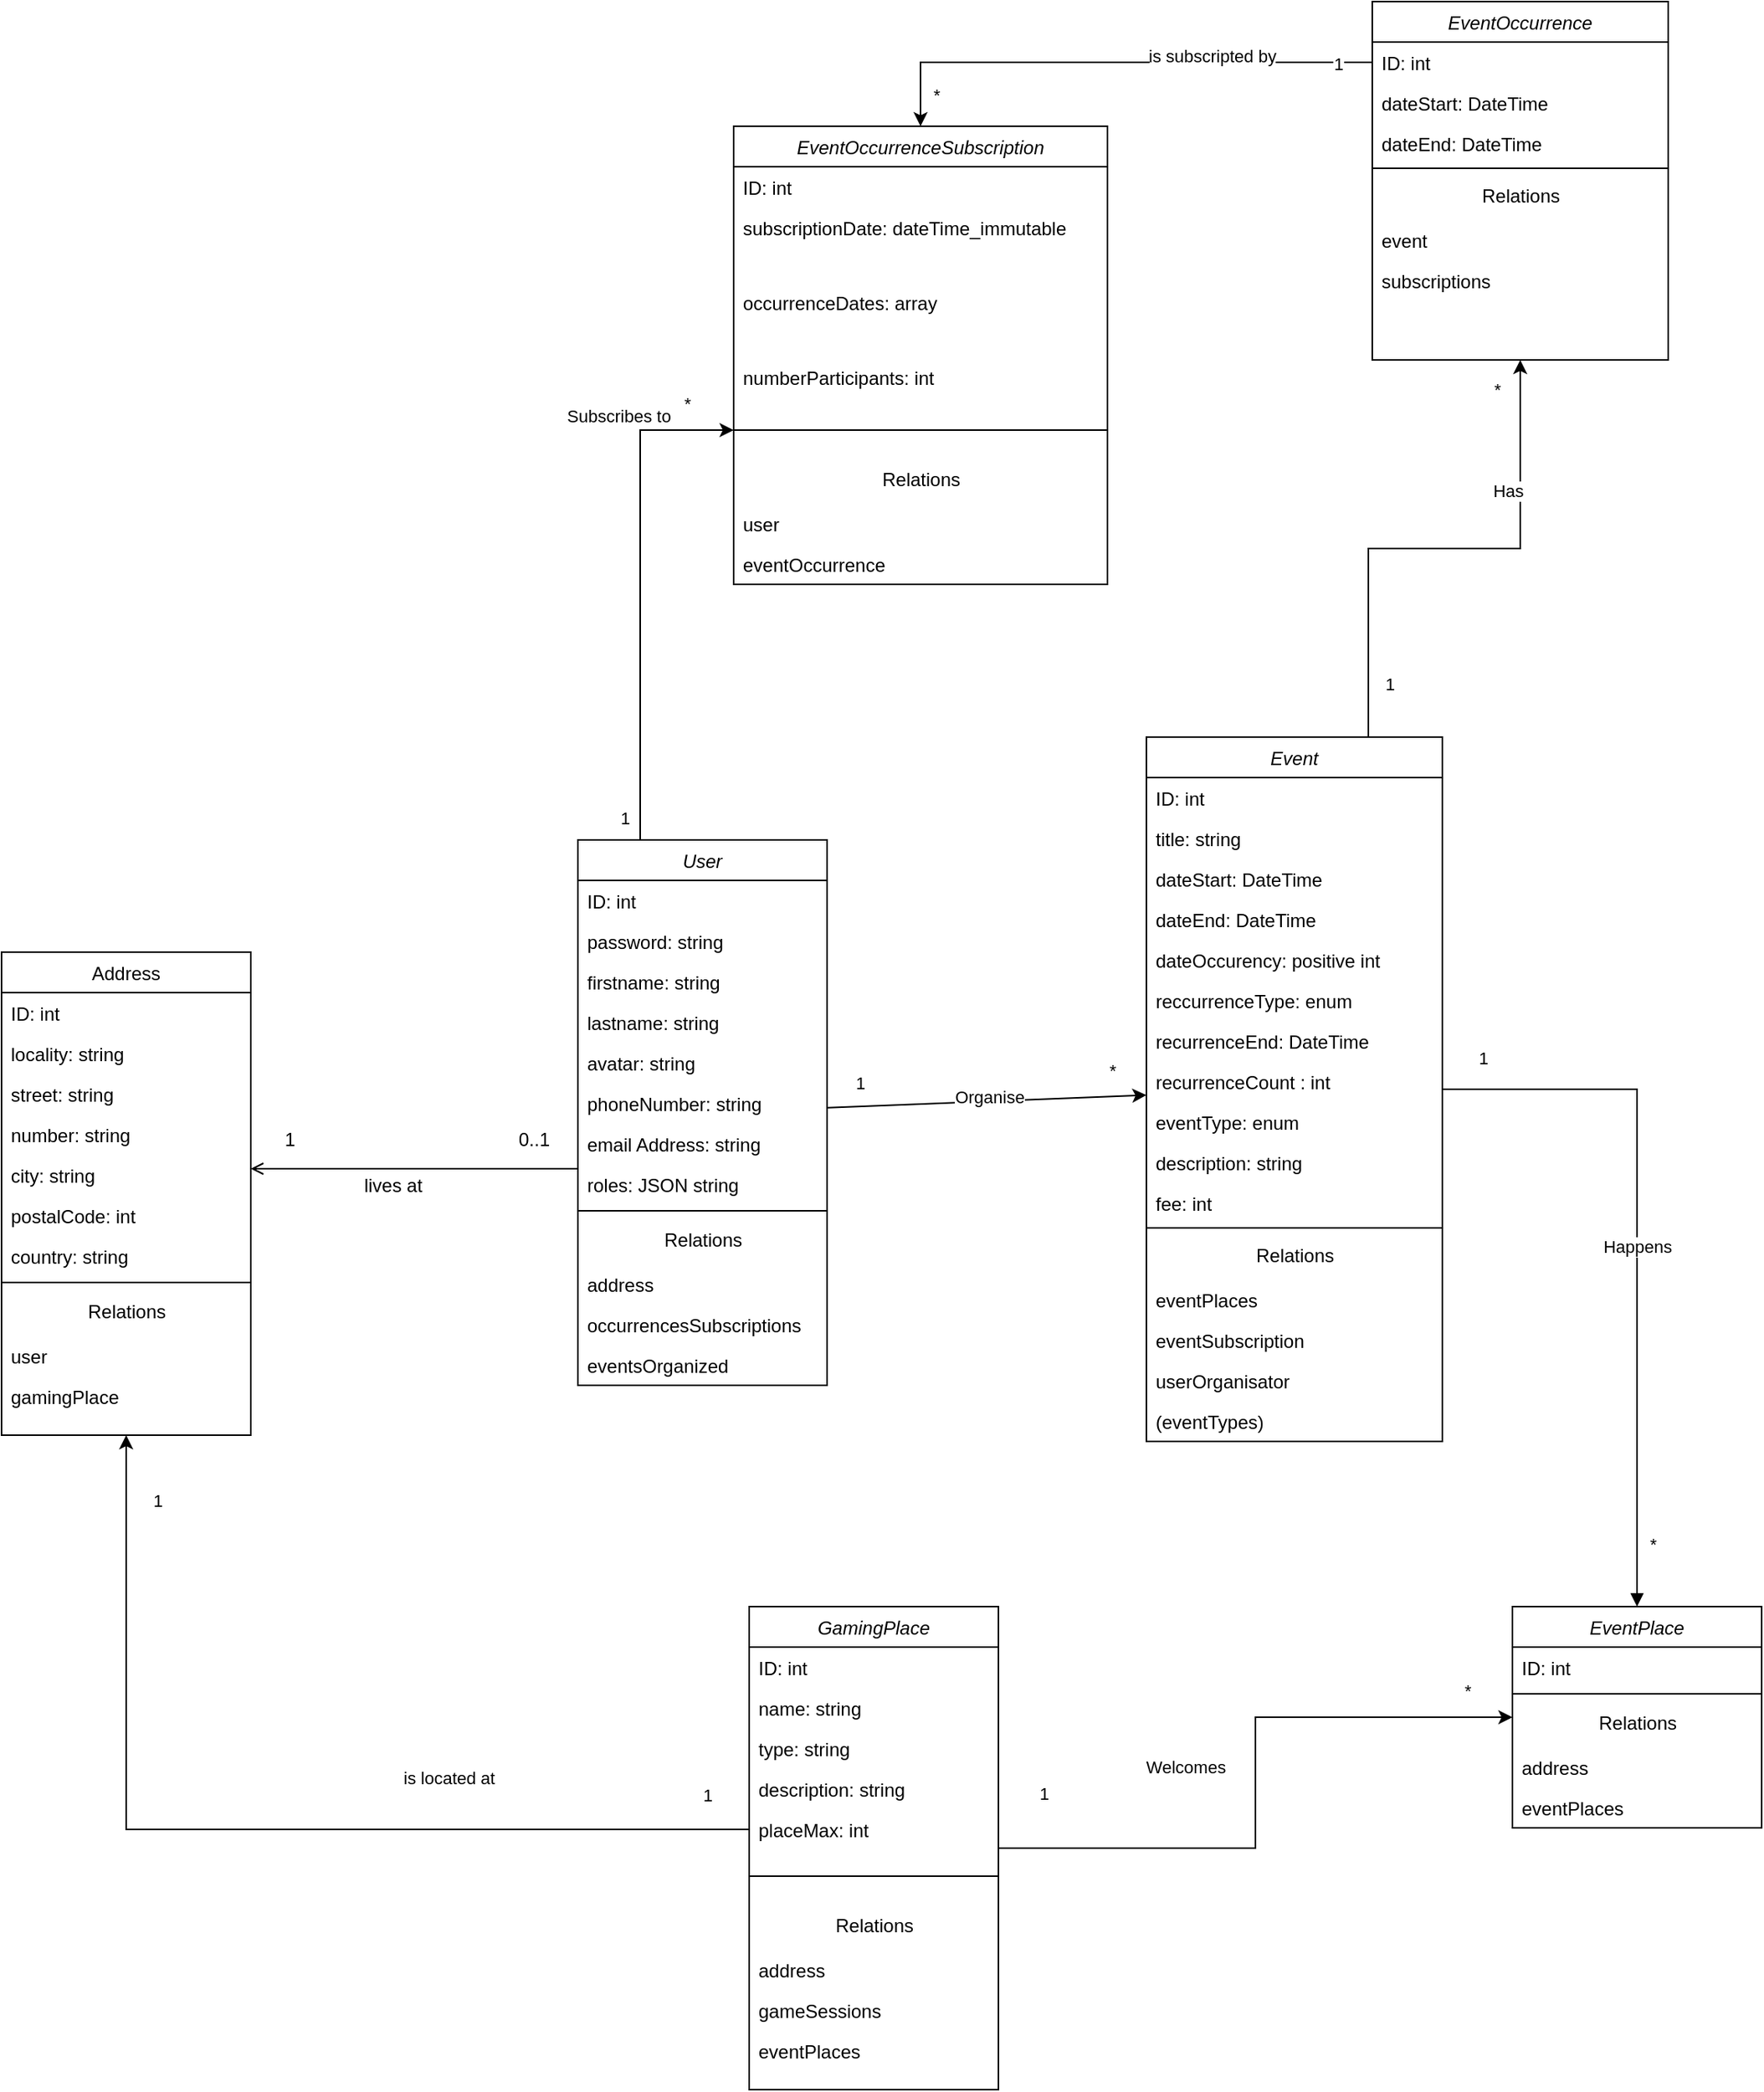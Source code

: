 <mxfile version="24.6.4" type="device">
  <diagram name="Page-1" id="ShbNkZSP6zksdUaUBs63">
    <mxGraphModel dx="1652" dy="1944" grid="1" gridSize="10" guides="1" tooltips="1" connect="1" arrows="1" fold="1" page="1" pageScale="1" pageWidth="827" pageHeight="1169" math="0" shadow="0">
      <root>
        <mxCell id="0" />
        <mxCell id="1" parent="0" />
        <mxCell id="YArErdv8vws6EfltwMQL-1" style="edgeStyle=orthogonalEdgeStyle;rounded=0;orthogonalLoop=1;jettySize=auto;html=1;exitX=0.25;exitY=0;exitDx=0;exitDy=0;" parent="1" source="YArErdv8vws6EfltwMQL-3" target="YArErdv8vws6EfltwMQL-89" edge="1">
          <mxGeometry relative="1" as="geometry" />
        </mxCell>
        <mxCell id="YArErdv8vws6EfltwMQL-2" value="1" style="edgeLabel;html=1;align=center;verticalAlign=middle;resizable=0;points=[];" parent="YArErdv8vws6EfltwMQL-1" vertex="1" connectable="0">
          <mxGeometry x="-0.885" y="2" relative="1" as="geometry">
            <mxPoint x="-8" y="4" as="offset" />
          </mxGeometry>
        </mxCell>
        <mxCell id="YArErdv8vws6EfltwMQL-204" value="*" style="edgeLabel;html=1;align=center;verticalAlign=middle;resizable=0;points=[];" parent="YArErdv8vws6EfltwMQL-1" vertex="1" connectable="0">
          <mxGeometry x="0.813" y="2" relative="1" as="geometry">
            <mxPoint y="-15" as="offset" />
          </mxGeometry>
        </mxCell>
        <mxCell id="YArErdv8vws6EfltwMQL-216" value="Subscribes to" style="edgeLabel;html=1;align=center;verticalAlign=middle;resizable=0;points=[];" parent="YArErdv8vws6EfltwMQL-1" vertex="1" connectable="0">
          <mxGeometry x="0.592" y="2" relative="1" as="geometry">
            <mxPoint x="-12" y="-15" as="offset" />
          </mxGeometry>
        </mxCell>
        <mxCell id="YArErdv8vws6EfltwMQL-3" value="User" style="swimlane;fontStyle=2;align=center;verticalAlign=top;childLayout=stackLayout;horizontal=1;startSize=26;horizontalStack=0;resizeParent=1;resizeLast=0;collapsible=1;marginBottom=0;rounded=0;shadow=0;strokeWidth=1;" parent="1" vertex="1">
          <mxGeometry x="200" y="68" width="160" height="350" as="geometry">
            <mxRectangle x="230" y="140" width="160" height="26" as="alternateBounds" />
          </mxGeometry>
        </mxCell>
        <mxCell id="YArErdv8vws6EfltwMQL-4" value="ID: int" style="text;align=left;verticalAlign=top;spacingLeft=4;spacingRight=4;overflow=hidden;rotatable=0;points=[[0,0.5],[1,0.5]];portConstraint=eastwest;" parent="YArErdv8vws6EfltwMQL-3" vertex="1">
          <mxGeometry y="26" width="160" height="26" as="geometry" />
        </mxCell>
        <mxCell id="jSMmPVPQVDv6A_H2Y_an-26" value="password: string" style="text;align=left;verticalAlign=top;spacingLeft=4;spacingRight=4;overflow=hidden;rotatable=0;points=[[0,0.5],[1,0.5]];portConstraint=eastwest;" vertex="1" parent="YArErdv8vws6EfltwMQL-3">
          <mxGeometry y="52" width="160" height="26" as="geometry" />
        </mxCell>
        <mxCell id="jSMmPVPQVDv6A_H2Y_an-25" value="firstname: string" style="text;align=left;verticalAlign=top;spacingLeft=4;spacingRight=4;overflow=hidden;rotatable=0;points=[[0,0.5],[1,0.5]];portConstraint=eastwest;" vertex="1" parent="YArErdv8vws6EfltwMQL-3">
          <mxGeometry y="78" width="160" height="26" as="geometry" />
        </mxCell>
        <mxCell id="jSMmPVPQVDv6A_H2Y_an-27" value="lastname: string" style="text;align=left;verticalAlign=top;spacingLeft=4;spacingRight=4;overflow=hidden;rotatable=0;points=[[0,0.5],[1,0.5]];portConstraint=eastwest;" vertex="1" parent="YArErdv8vws6EfltwMQL-3">
          <mxGeometry y="104" width="160" height="26" as="geometry" />
        </mxCell>
        <mxCell id="YArErdv8vws6EfltwMQL-5" value="avatar: string" style="text;align=left;verticalAlign=top;spacingLeft=4;spacingRight=4;overflow=hidden;rotatable=0;points=[[0,0.5],[1,0.5]];portConstraint=eastwest;" parent="YArErdv8vws6EfltwMQL-3" vertex="1">
          <mxGeometry y="130" width="160" height="26" as="geometry" />
        </mxCell>
        <mxCell id="YArErdv8vws6EfltwMQL-6" value="phoneNumber: string" style="text;align=left;verticalAlign=top;spacingLeft=4;spacingRight=4;overflow=hidden;rotatable=0;points=[[0,0.5],[1,0.5]];portConstraint=eastwest;rounded=0;shadow=0;html=0;" parent="YArErdv8vws6EfltwMQL-3" vertex="1">
          <mxGeometry y="156" width="160" height="26" as="geometry" />
        </mxCell>
        <mxCell id="YArErdv8vws6EfltwMQL-7" value="email Address: string" style="text;align=left;verticalAlign=top;spacingLeft=4;spacingRight=4;overflow=hidden;rotatable=0;points=[[0,0.5],[1,0.5]];portConstraint=eastwest;rounded=0;shadow=0;html=0;" parent="YArErdv8vws6EfltwMQL-3" vertex="1">
          <mxGeometry y="182" width="160" height="26" as="geometry" />
        </mxCell>
        <mxCell id="YArErdv8vws6EfltwMQL-8" value="roles: JSON string" style="text;align=left;verticalAlign=top;spacingLeft=4;spacingRight=4;overflow=hidden;rotatable=0;points=[[0,0.5],[1,0.5]];portConstraint=eastwest;rounded=0;shadow=0;html=0;" parent="YArErdv8vws6EfltwMQL-3" vertex="1">
          <mxGeometry y="208" width="160" height="26" as="geometry" />
        </mxCell>
        <mxCell id="YArErdv8vws6EfltwMQL-9" value="" style="line;html=1;strokeWidth=1;align=left;verticalAlign=middle;spacingTop=-1;spacingLeft=3;spacingRight=3;rotatable=0;labelPosition=right;points=[];portConstraint=eastwest;" parent="YArErdv8vws6EfltwMQL-3" vertex="1">
          <mxGeometry y="234" width="160" height="8" as="geometry" />
        </mxCell>
        <mxCell id="YArErdv8vws6EfltwMQL-10" value="Relations" style="text;html=1;align=center;verticalAlign=middle;resizable=0;points=[];autosize=1;strokeColor=none;fillColor=none;" parent="YArErdv8vws6EfltwMQL-3" vertex="1">
          <mxGeometry y="242" width="160" height="30" as="geometry" />
        </mxCell>
        <mxCell id="YArErdv8vws6EfltwMQL-11" value="address" style="text;align=left;verticalAlign=top;spacingLeft=4;spacingRight=4;overflow=hidden;rotatable=0;points=[[0,0.5],[1,0.5]];portConstraint=eastwest;" parent="YArErdv8vws6EfltwMQL-3" vertex="1">
          <mxGeometry y="272" width="160" height="26" as="geometry" />
        </mxCell>
        <mxCell id="YArErdv8vws6EfltwMQL-12" value="occurrencesSubscriptions" style="text;align=left;verticalAlign=top;spacingLeft=4;spacingRight=4;overflow=hidden;rotatable=0;points=[[0,0.5],[1,0.5]];portConstraint=eastwest;" parent="YArErdv8vws6EfltwMQL-3" vertex="1">
          <mxGeometry y="298" width="160" height="26" as="geometry" />
        </mxCell>
        <mxCell id="YArErdv8vws6EfltwMQL-13" value="eventsOrganized" style="text;align=left;verticalAlign=top;spacingLeft=4;spacingRight=4;overflow=hidden;rotatable=0;points=[[0,0.5],[1,0.5]];portConstraint=eastwest;" parent="YArErdv8vws6EfltwMQL-3" vertex="1">
          <mxGeometry y="324" width="160" height="26" as="geometry" />
        </mxCell>
        <mxCell id="YArErdv8vws6EfltwMQL-14" value="Address" style="swimlane;fontStyle=0;align=center;verticalAlign=top;childLayout=stackLayout;horizontal=1;startSize=26;horizontalStack=0;resizeParent=1;resizeLast=0;collapsible=1;marginBottom=0;rounded=0;shadow=0;strokeWidth=1;" parent="1" vertex="1">
          <mxGeometry x="-170" y="140" width="160" height="310" as="geometry">
            <mxRectangle x="550" y="140" width="160" height="26" as="alternateBounds" />
          </mxGeometry>
        </mxCell>
        <mxCell id="YArErdv8vws6EfltwMQL-15" value="ID: int " style="text;align=left;verticalAlign=top;spacingLeft=4;spacingRight=4;overflow=hidden;rotatable=0;points=[[0,0.5],[1,0.5]];portConstraint=eastwest;" parent="YArErdv8vws6EfltwMQL-14" vertex="1">
          <mxGeometry y="26" width="160" height="26" as="geometry" />
        </mxCell>
        <mxCell id="YArErdv8vws6EfltwMQL-16" value="locality: string" style="text;align=left;verticalAlign=top;spacingLeft=4;spacingRight=4;overflow=hidden;rotatable=0;points=[[0,0.5],[1,0.5]];portConstraint=eastwest;" parent="YArErdv8vws6EfltwMQL-14" vertex="1">
          <mxGeometry y="52" width="160" height="26" as="geometry" />
        </mxCell>
        <mxCell id="YArErdv8vws6EfltwMQL-17" value="street: string" style="text;align=left;verticalAlign=top;spacingLeft=4;spacingRight=4;overflow=hidden;rotatable=0;points=[[0,0.5],[1,0.5]];portConstraint=eastwest;" parent="YArErdv8vws6EfltwMQL-14" vertex="1">
          <mxGeometry y="78" width="160" height="26" as="geometry" />
        </mxCell>
        <mxCell id="YArErdv8vws6EfltwMQL-18" value="number: string" style="text;align=left;verticalAlign=top;spacingLeft=4;spacingRight=4;overflow=hidden;rotatable=0;points=[[0,0.5],[1,0.5]];portConstraint=eastwest;" parent="YArErdv8vws6EfltwMQL-14" vertex="1">
          <mxGeometry y="104" width="160" height="26" as="geometry" />
        </mxCell>
        <mxCell id="YArErdv8vws6EfltwMQL-19" value="city: string" style="text;align=left;verticalAlign=top;spacingLeft=4;spacingRight=4;overflow=hidden;rotatable=0;points=[[0,0.5],[1,0.5]];portConstraint=eastwest;rounded=0;shadow=0;html=0;" parent="YArErdv8vws6EfltwMQL-14" vertex="1">
          <mxGeometry y="130" width="160" height="26" as="geometry" />
        </mxCell>
        <mxCell id="YArErdv8vws6EfltwMQL-20" value="postalCode: int" style="text;align=left;verticalAlign=top;spacingLeft=4;spacingRight=4;overflow=hidden;rotatable=0;points=[[0,0.5],[1,0.5]];portConstraint=eastwest;rounded=0;shadow=0;html=0;" parent="YArErdv8vws6EfltwMQL-14" vertex="1">
          <mxGeometry y="156" width="160" height="26" as="geometry" />
        </mxCell>
        <mxCell id="YArErdv8vws6EfltwMQL-21" value="country: string" style="text;align=left;verticalAlign=top;spacingLeft=4;spacingRight=4;overflow=hidden;rotatable=0;points=[[0,0.5],[1,0.5]];portConstraint=eastwest;rounded=0;shadow=0;html=0;" parent="YArErdv8vws6EfltwMQL-14" vertex="1">
          <mxGeometry y="182" width="160" height="26" as="geometry" />
        </mxCell>
        <mxCell id="YArErdv8vws6EfltwMQL-22" value="" style="line;html=1;strokeWidth=1;align=left;verticalAlign=middle;spacingTop=-1;spacingLeft=3;spacingRight=3;rotatable=0;labelPosition=right;points=[];portConstraint=eastwest;" parent="YArErdv8vws6EfltwMQL-14" vertex="1">
          <mxGeometry y="208" width="160" height="8" as="geometry" />
        </mxCell>
        <mxCell id="YArErdv8vws6EfltwMQL-217" value="Relations" style="text;html=1;align=center;verticalAlign=middle;resizable=0;points=[];autosize=1;strokeColor=none;fillColor=none;" parent="YArErdv8vws6EfltwMQL-14" vertex="1">
          <mxGeometry y="216" width="160" height="30" as="geometry" />
        </mxCell>
        <mxCell id="YArErdv8vws6EfltwMQL-219" value="user" style="text;align=left;verticalAlign=top;spacingLeft=4;spacingRight=4;overflow=hidden;rotatable=0;points=[[0,0.5],[1,0.5]];portConstraint=eastwest;" parent="YArErdv8vws6EfltwMQL-14" vertex="1">
          <mxGeometry y="246" width="160" height="26" as="geometry" />
        </mxCell>
        <mxCell id="YArErdv8vws6EfltwMQL-218" value="gamingPlace" style="text;align=left;verticalAlign=top;spacingLeft=4;spacingRight=4;overflow=hidden;rotatable=0;points=[[0,0.5],[1,0.5]];portConstraint=eastwest;" parent="YArErdv8vws6EfltwMQL-14" vertex="1">
          <mxGeometry y="272" width="160" height="38" as="geometry" />
        </mxCell>
        <mxCell id="YArErdv8vws6EfltwMQL-24" value="" style="endArrow=open;shadow=0;strokeWidth=1;rounded=0;curved=0;endFill=1;edgeStyle=elbowEdgeStyle;elbow=vertical;" parent="1" source="YArErdv8vws6EfltwMQL-3" target="YArErdv8vws6EfltwMQL-14" edge="1">
          <mxGeometry x="0.5" y="41" relative="1" as="geometry">
            <mxPoint x="380" y="192" as="sourcePoint" />
            <mxPoint x="540" y="192" as="targetPoint" />
            <mxPoint x="-40" y="32" as="offset" />
          </mxGeometry>
        </mxCell>
        <mxCell id="YArErdv8vws6EfltwMQL-25" value="0..1" style="resizable=0;align=left;verticalAlign=bottom;labelBackgroundColor=none;fontSize=12;" parent="YArErdv8vws6EfltwMQL-24" connectable="0" vertex="1">
          <mxGeometry x="-1" relative="1" as="geometry">
            <mxPoint x="-40" y="-10" as="offset" />
          </mxGeometry>
        </mxCell>
        <mxCell id="YArErdv8vws6EfltwMQL-26" value="1" style="resizable=0;align=right;verticalAlign=bottom;labelBackgroundColor=none;fontSize=12;" parent="YArErdv8vws6EfltwMQL-24" connectable="0" vertex="1">
          <mxGeometry x="1" relative="1" as="geometry">
            <mxPoint x="30" y="-10" as="offset" />
          </mxGeometry>
        </mxCell>
        <mxCell id="YArErdv8vws6EfltwMQL-27" value="lives at" style="text;html=1;resizable=0;points=[];;align=center;verticalAlign=middle;labelBackgroundColor=none;rounded=0;shadow=0;strokeWidth=1;fontSize=12;" parent="YArErdv8vws6EfltwMQL-24" vertex="1" connectable="0">
          <mxGeometry x="0.5" y="49" relative="1" as="geometry">
            <mxPoint x="38" y="-38" as="offset" />
          </mxGeometry>
        </mxCell>
        <mxCell id="YArErdv8vws6EfltwMQL-65" style="edgeStyle=orthogonalEdgeStyle;rounded=0;orthogonalLoop=1;jettySize=auto;html=1;exitX=0.75;exitY=0;exitDx=0;exitDy=0;" parent="1" source="YArErdv8vws6EfltwMQL-66" target="jSMmPVPQVDv6A_H2Y_an-1" edge="1">
          <mxGeometry relative="1" as="geometry" />
        </mxCell>
        <mxCell id="YArErdv8vws6EfltwMQL-205" value="Has" style="edgeLabel;html=1;align=center;verticalAlign=middle;resizable=0;points=[];" parent="YArErdv8vws6EfltwMQL-65" vertex="1" connectable="0">
          <mxGeometry x="0.421" y="-2" relative="1" as="geometry">
            <mxPoint x="-10" y="-15" as="offset" />
          </mxGeometry>
        </mxCell>
        <mxCell id="YArErdv8vws6EfltwMQL-206" value="1" style="edgeLabel;html=1;align=center;verticalAlign=middle;resizable=0;points=[];" parent="YArErdv8vws6EfltwMQL-65" vertex="1" connectable="0">
          <mxGeometry x="-0.828" relative="1" as="geometry">
            <mxPoint x="13" y="-5" as="offset" />
          </mxGeometry>
        </mxCell>
        <mxCell id="jSMmPVPQVDv6A_H2Y_an-16" value="*" style="edgeLabel;html=1;align=center;verticalAlign=middle;resizable=0;points=[];" vertex="1" connectable="0" parent="YArErdv8vws6EfltwMQL-65">
          <mxGeometry x="0.891" y="1" relative="1" as="geometry">
            <mxPoint x="-14" as="offset" />
          </mxGeometry>
        </mxCell>
        <mxCell id="YArErdv8vws6EfltwMQL-66" value="Event" style="swimlane;fontStyle=2;align=center;verticalAlign=top;childLayout=stackLayout;horizontal=1;startSize=26;horizontalStack=0;resizeParent=1;resizeLast=0;collapsible=1;marginBottom=0;rounded=0;shadow=0;strokeWidth=1;" parent="1" vertex="1">
          <mxGeometry x="565" y="2" width="190" height="452" as="geometry">
            <mxRectangle x="230" y="140" width="160" height="26" as="alternateBounds" />
          </mxGeometry>
        </mxCell>
        <mxCell id="YArErdv8vws6EfltwMQL-67" value="ID: int" style="text;align=left;verticalAlign=top;spacingLeft=4;spacingRight=4;overflow=hidden;rotatable=0;points=[[0,0.5],[1,0.5]];portConstraint=eastwest;" parent="YArErdv8vws6EfltwMQL-66" vertex="1">
          <mxGeometry y="26" width="190" height="26" as="geometry" />
        </mxCell>
        <mxCell id="YArErdv8vws6EfltwMQL-68" value="title: string&#xa;" style="text;align=left;verticalAlign=top;spacingLeft=4;spacingRight=4;overflow=hidden;rotatable=0;points=[[0,0.5],[1,0.5]];portConstraint=eastwest;" parent="YArErdv8vws6EfltwMQL-66" vertex="1">
          <mxGeometry y="52" width="190" height="26" as="geometry" />
        </mxCell>
        <mxCell id="YArErdv8vws6EfltwMQL-69" value="dateStart: DateTime" style="text;align=left;verticalAlign=top;spacingLeft=4;spacingRight=4;overflow=hidden;rotatable=0;points=[[0,0.5],[1,0.5]];portConstraint=eastwest;" parent="YArErdv8vws6EfltwMQL-66" vertex="1">
          <mxGeometry y="78" width="190" height="26" as="geometry" />
        </mxCell>
        <mxCell id="YArErdv8vws6EfltwMQL-70" value="dateEnd: DateTime" style="text;align=left;verticalAlign=top;spacingLeft=4;spacingRight=4;overflow=hidden;rotatable=0;points=[[0,0.5],[1,0.5]];portConstraint=eastwest;" parent="YArErdv8vws6EfltwMQL-66" vertex="1">
          <mxGeometry y="104" width="190" height="26" as="geometry" />
        </mxCell>
        <mxCell id="YArErdv8vws6EfltwMQL-71" value="dateOccurency: positive int" style="text;align=left;verticalAlign=top;spacingLeft=4;spacingRight=4;overflow=hidden;rotatable=0;points=[[0,0.5],[1,0.5]];portConstraint=eastwest;" parent="YArErdv8vws6EfltwMQL-66" vertex="1">
          <mxGeometry y="130" width="190" height="26" as="geometry" />
        </mxCell>
        <mxCell id="jSMmPVPQVDv6A_H2Y_an-34" value="reccurrenceType: enum" style="text;align=left;verticalAlign=top;spacingLeft=4;spacingRight=4;overflow=hidden;rotatable=0;points=[[0,0.5],[1,0.5]];portConstraint=eastwest;" vertex="1" parent="YArErdv8vws6EfltwMQL-66">
          <mxGeometry y="156" width="190" height="26" as="geometry" />
        </mxCell>
        <mxCell id="jSMmPVPQVDv6A_H2Y_an-35" value="recurrenceEnd: DateTime" style="text;align=left;verticalAlign=top;spacingLeft=4;spacingRight=4;overflow=hidden;rotatable=0;points=[[0,0.5],[1,0.5]];portConstraint=eastwest;" vertex="1" parent="YArErdv8vws6EfltwMQL-66">
          <mxGeometry y="182" width="190" height="26" as="geometry" />
        </mxCell>
        <mxCell id="jSMmPVPQVDv6A_H2Y_an-36" value="recurrenceCount : int" style="text;align=left;verticalAlign=top;spacingLeft=4;spacingRight=4;overflow=hidden;rotatable=0;points=[[0,0.5],[1,0.5]];portConstraint=eastwest;" vertex="1" parent="YArErdv8vws6EfltwMQL-66">
          <mxGeometry y="208" width="190" height="26" as="geometry" />
        </mxCell>
        <mxCell id="YArErdv8vws6EfltwMQL-72" value="eventType: enum" style="text;align=left;verticalAlign=top;spacingLeft=4;spacingRight=4;overflow=hidden;rotatable=0;points=[[0,0.5],[1,0.5]];portConstraint=eastwest;" parent="YArErdv8vws6EfltwMQL-66" vertex="1">
          <mxGeometry y="234" width="190" height="26" as="geometry" />
        </mxCell>
        <mxCell id="YArErdv8vws6EfltwMQL-73" value="description: string" style="text;align=left;verticalAlign=top;spacingLeft=4;spacingRight=4;overflow=hidden;rotatable=0;points=[[0,0.5],[1,0.5]];portConstraint=eastwest;" parent="YArErdv8vws6EfltwMQL-66" vertex="1">
          <mxGeometry y="260" width="190" height="26" as="geometry" />
        </mxCell>
        <mxCell id="YArErdv8vws6EfltwMQL-74" value="fee: int" style="text;align=left;verticalAlign=top;spacingLeft=4;spacingRight=4;overflow=hidden;rotatable=0;points=[[0,0.5],[1,0.5]];portConstraint=eastwest;" parent="YArErdv8vws6EfltwMQL-66" vertex="1">
          <mxGeometry y="286" width="190" height="26" as="geometry" />
        </mxCell>
        <mxCell id="YArErdv8vws6EfltwMQL-75" value="" style="line;html=1;strokeWidth=1;align=left;verticalAlign=middle;spacingTop=-1;spacingLeft=3;spacingRight=3;rotatable=0;labelPosition=right;points=[];portConstraint=eastwest;" parent="YArErdv8vws6EfltwMQL-66" vertex="1">
          <mxGeometry y="312" width="190" height="6" as="geometry" />
        </mxCell>
        <mxCell id="YArErdv8vws6EfltwMQL-198" value="Relations" style="text;html=1;align=center;verticalAlign=middle;resizable=0;points=[];autosize=1;strokeColor=none;fillColor=none;" parent="YArErdv8vws6EfltwMQL-66" vertex="1">
          <mxGeometry y="318" width="190" height="30" as="geometry" />
        </mxCell>
        <mxCell id="YArErdv8vws6EfltwMQL-77" value="eventPlaces" style="text;align=left;verticalAlign=top;spacingLeft=4;spacingRight=4;overflow=hidden;rotatable=0;points=[[0,0.5],[1,0.5]];portConstraint=eastwest;" parent="YArErdv8vws6EfltwMQL-66" vertex="1">
          <mxGeometry y="348" width="190" height="26" as="geometry" />
        </mxCell>
        <mxCell id="YArErdv8vws6EfltwMQL-78" value="eventSubscription" style="text;align=left;verticalAlign=top;spacingLeft=4;spacingRight=4;overflow=hidden;rotatable=0;points=[[0,0.5],[1,0.5]];portConstraint=eastwest;" parent="YArErdv8vws6EfltwMQL-66" vertex="1">
          <mxGeometry y="374" width="190" height="26" as="geometry" />
        </mxCell>
        <mxCell id="YArErdv8vws6EfltwMQL-79" value="userOrganisator" style="text;align=left;verticalAlign=top;spacingLeft=4;spacingRight=4;overflow=hidden;rotatable=0;points=[[0,0.5],[1,0.5]];portConstraint=eastwest;" parent="YArErdv8vws6EfltwMQL-66" vertex="1">
          <mxGeometry y="400" width="190" height="26" as="geometry" />
        </mxCell>
        <mxCell id="YArErdv8vws6EfltwMQL-80" value="(eventTypes)" style="text;align=left;verticalAlign=top;spacingLeft=4;spacingRight=4;overflow=hidden;rotatable=0;points=[[0,0.5],[1,0.5]];portConstraint=eastwest;" parent="YArErdv8vws6EfltwMQL-66" vertex="1">
          <mxGeometry y="426" width="190" height="26" as="geometry" />
        </mxCell>
        <mxCell id="YArErdv8vws6EfltwMQL-85" value="EventOccurrenceSubscription" style="swimlane;fontStyle=2;align=center;verticalAlign=top;childLayout=stackLayout;horizontal=1;startSize=26;horizontalStack=0;resizeParent=1;resizeLast=0;collapsible=1;marginBottom=0;rounded=0;shadow=0;strokeWidth=1;" parent="1" vertex="1">
          <mxGeometry x="300" y="-390" width="240" height="294" as="geometry">
            <mxRectangle x="230" y="140" width="160" height="26" as="alternateBounds" />
          </mxGeometry>
        </mxCell>
        <mxCell id="YArErdv8vws6EfltwMQL-86" value="ID: int" style="text;align=left;verticalAlign=top;spacingLeft=4;spacingRight=4;overflow=hidden;rotatable=0;points=[[0,0.5],[1,0.5]];portConstraint=eastwest;" parent="YArErdv8vws6EfltwMQL-85" vertex="1">
          <mxGeometry y="26" width="240" height="26" as="geometry" />
        </mxCell>
        <mxCell id="YArErdv8vws6EfltwMQL-87" value="subscriptionDate: dateTime_immutable" style="text;align=left;verticalAlign=top;spacingLeft=4;spacingRight=4;overflow=hidden;rotatable=0;points=[[0,0.5],[1,0.5]];portConstraint=eastwest;" parent="YArErdv8vws6EfltwMQL-85" vertex="1">
          <mxGeometry y="52" width="240" height="48" as="geometry" />
        </mxCell>
        <mxCell id="jSMmPVPQVDv6A_H2Y_an-17" value="occurrenceDates: array" style="text;align=left;verticalAlign=top;spacingLeft=4;spacingRight=4;overflow=hidden;rotatable=0;points=[[0,0.5],[1,0.5]];portConstraint=eastwest;" vertex="1" parent="YArErdv8vws6EfltwMQL-85">
          <mxGeometry y="100" width="240" height="48" as="geometry" />
        </mxCell>
        <mxCell id="YArErdv8vws6EfltwMQL-88" value="numberParticipants: int" style="text;align=left;verticalAlign=top;spacingLeft=4;spacingRight=4;overflow=hidden;rotatable=0;points=[[0,0.5],[1,0.5]];portConstraint=eastwest;" parent="YArErdv8vws6EfltwMQL-85" vertex="1">
          <mxGeometry y="148" width="240" height="30" as="geometry" />
        </mxCell>
        <mxCell id="YArErdv8vws6EfltwMQL-89" value="" style="line;html=1;strokeWidth=1;align=left;verticalAlign=middle;spacingTop=-1;spacingLeft=3;spacingRight=3;rotatable=0;labelPosition=right;points=[];portConstraint=eastwest;" parent="YArErdv8vws6EfltwMQL-85" vertex="1">
          <mxGeometry y="178" width="240" height="34" as="geometry" />
        </mxCell>
        <mxCell id="YArErdv8vws6EfltwMQL-90" value="Relations" style="text;html=1;align=center;verticalAlign=middle;resizable=0;points=[];autosize=1;strokeColor=none;fillColor=none;" parent="YArErdv8vws6EfltwMQL-85" vertex="1">
          <mxGeometry y="212" width="240" height="30" as="geometry" />
        </mxCell>
        <mxCell id="YArErdv8vws6EfltwMQL-91" value="user" style="text;align=left;verticalAlign=top;spacingLeft=4;spacingRight=4;overflow=hidden;rotatable=0;points=[[0,0.5],[1,0.5]];portConstraint=eastwest;" parent="YArErdv8vws6EfltwMQL-85" vertex="1">
          <mxGeometry y="242" width="240" height="26" as="geometry" />
        </mxCell>
        <mxCell id="YArErdv8vws6EfltwMQL-92" value="eventOccurrence" style="text;align=left;verticalAlign=top;spacingLeft=4;spacingRight=4;overflow=hidden;rotatable=0;points=[[0,0.5],[1,0.5]];portConstraint=eastwest;" parent="YArErdv8vws6EfltwMQL-85" vertex="1">
          <mxGeometry y="268" width="240" height="26" as="geometry" />
        </mxCell>
        <mxCell id="YArErdv8vws6EfltwMQL-124" value="" style="resizable=0;align=right;verticalAlign=bottom;labelBackgroundColor=none;fontSize=12;" parent="1" connectable="0" vertex="1">
          <mxGeometry y="520" as="geometry">
            <mxPoint x="-7" y="24" as="offset" />
          </mxGeometry>
        </mxCell>
        <mxCell id="YArErdv8vws6EfltwMQL-125" value="GamingPlace" style="swimlane;fontStyle=2;align=center;verticalAlign=top;childLayout=stackLayout;horizontal=1;startSize=26;horizontalStack=0;resizeParent=1;resizeLast=0;collapsible=1;marginBottom=0;rounded=0;shadow=0;strokeWidth=1;" parent="1" vertex="1">
          <mxGeometry x="310" y="560" width="160" height="310" as="geometry">
            <mxRectangle x="230" y="140" width="160" height="26" as="alternateBounds" />
          </mxGeometry>
        </mxCell>
        <mxCell id="YArErdv8vws6EfltwMQL-126" value="ID: int" style="text;align=left;verticalAlign=top;spacingLeft=4;spacingRight=4;overflow=hidden;rotatable=0;points=[[0,0.5],[1,0.5]];portConstraint=eastwest;" parent="YArErdv8vws6EfltwMQL-125" vertex="1">
          <mxGeometry y="26" width="160" height="26" as="geometry" />
        </mxCell>
        <mxCell id="YArErdv8vws6EfltwMQL-127" value="name: string" style="text;align=left;verticalAlign=top;spacingLeft=4;spacingRight=4;overflow=hidden;rotatable=0;points=[[0,0.5],[1,0.5]];portConstraint=eastwest;" parent="YArErdv8vws6EfltwMQL-125" vertex="1">
          <mxGeometry y="52" width="160" height="26" as="geometry" />
        </mxCell>
        <mxCell id="YArErdv8vws6EfltwMQL-128" value="type: string" style="text;align=left;verticalAlign=top;spacingLeft=4;spacingRight=4;overflow=hidden;rotatable=0;points=[[0,0.5],[1,0.5]];portConstraint=eastwest;" parent="YArErdv8vws6EfltwMQL-125" vertex="1">
          <mxGeometry y="78" width="160" height="26" as="geometry" />
        </mxCell>
        <mxCell id="YArErdv8vws6EfltwMQL-129" value="description: string" style="text;align=left;verticalAlign=top;spacingLeft=4;spacingRight=4;overflow=hidden;rotatable=0;points=[[0,0.5],[1,0.5]];portConstraint=eastwest;" parent="YArErdv8vws6EfltwMQL-125" vertex="1">
          <mxGeometry y="104" width="160" height="26" as="geometry" />
        </mxCell>
        <mxCell id="YArErdv8vws6EfltwMQL-130" value="placeMax: int" style="text;align=left;verticalAlign=top;spacingLeft=4;spacingRight=4;overflow=hidden;rotatable=0;points=[[0,0.5],[1,0.5]];portConstraint=eastwest;" parent="YArErdv8vws6EfltwMQL-125" vertex="1">
          <mxGeometry y="130" width="160" height="26" as="geometry" />
        </mxCell>
        <mxCell id="YArErdv8vws6EfltwMQL-131" value="" style="line;html=1;strokeWidth=1;align=left;verticalAlign=middle;spacingTop=-1;spacingLeft=3;spacingRight=3;rotatable=0;labelPosition=right;points=[];portConstraint=eastwest;" parent="YArErdv8vws6EfltwMQL-125" vertex="1">
          <mxGeometry y="156" width="160" height="34" as="geometry" />
        </mxCell>
        <mxCell id="YArErdv8vws6EfltwMQL-132" value="Relations" style="text;html=1;align=center;verticalAlign=middle;resizable=0;points=[];autosize=1;strokeColor=none;fillColor=none;" parent="YArErdv8vws6EfltwMQL-125" vertex="1">
          <mxGeometry y="190" width="160" height="30" as="geometry" />
        </mxCell>
        <mxCell id="YArErdv8vws6EfltwMQL-133" value="address" style="text;align=left;verticalAlign=top;spacingLeft=4;spacingRight=4;overflow=hidden;rotatable=0;points=[[0,0.5],[1,0.5]];portConstraint=eastwest;" parent="YArErdv8vws6EfltwMQL-125" vertex="1">
          <mxGeometry y="220" width="160" height="26" as="geometry" />
        </mxCell>
        <mxCell id="YArErdv8vws6EfltwMQL-134" value="gameSessions" style="text;align=left;verticalAlign=top;spacingLeft=4;spacingRight=4;overflow=hidden;rotatable=0;points=[[0,0.5],[1,0.5]];portConstraint=eastwest;" parent="YArErdv8vws6EfltwMQL-125" vertex="1">
          <mxGeometry y="246" width="160" height="26" as="geometry" />
        </mxCell>
        <mxCell id="YArErdv8vws6EfltwMQL-135" value="eventPlaces" style="text;align=left;verticalAlign=top;spacingLeft=4;spacingRight=4;overflow=hidden;rotatable=0;points=[[0,0.5],[1,0.5]];portConstraint=eastwest;" parent="YArErdv8vws6EfltwMQL-125" vertex="1">
          <mxGeometry y="272" width="160" height="26" as="geometry" />
        </mxCell>
        <mxCell id="YArErdv8vws6EfltwMQL-136" value="" style="endArrow=block;endFill=1;html=1;edgeStyle=orthogonalEdgeStyle;align=left;verticalAlign=top;rounded=0;" parent="1" source="YArErdv8vws6EfltwMQL-66" target="YArErdv8vws6EfltwMQL-186" edge="1">
          <mxGeometry x="-1" relative="1" as="geometry">
            <mxPoint x="870" y="450" as="sourcePoint" />
            <mxPoint x="1030" y="450" as="targetPoint" />
          </mxGeometry>
        </mxCell>
        <mxCell id="YArErdv8vws6EfltwMQL-207" value="Happens" style="edgeLabel;html=1;align=center;verticalAlign=middle;resizable=0;points=[];" parent="YArErdv8vws6EfltwMQL-136" vertex="1" connectable="0">
          <mxGeometry x="0.075" relative="1" as="geometry">
            <mxPoint y="-20" as="offset" />
          </mxGeometry>
        </mxCell>
        <mxCell id="YArErdv8vws6EfltwMQL-208" value="1" style="edgeLabel;html=1;align=center;verticalAlign=middle;resizable=0;points=[];" parent="YArErdv8vws6EfltwMQL-136" vertex="1" connectable="0">
          <mxGeometry x="-0.845" y="-3" relative="1" as="geometry">
            <mxPoint x="-10" y="-23" as="offset" />
          </mxGeometry>
        </mxCell>
        <mxCell id="YArErdv8vws6EfltwMQL-209" value="*" style="edgeLabel;html=1;align=center;verticalAlign=middle;resizable=0;points=[];" parent="YArErdv8vws6EfltwMQL-136" vertex="1" connectable="0">
          <mxGeometry x="0.84" y="3" relative="1" as="geometry">
            <mxPoint x="7" y="-4" as="offset" />
          </mxGeometry>
        </mxCell>
        <mxCell id="YArErdv8vws6EfltwMQL-137" style="edgeStyle=orthogonalEdgeStyle;rounded=0;orthogonalLoop=1;jettySize=auto;html=1;" parent="1" source="YArErdv8vws6EfltwMQL-125" target="YArErdv8vws6EfltwMQL-186" edge="1">
          <mxGeometry relative="1" as="geometry">
            <mxPoint x="1300" y="510" as="targetPoint" />
          </mxGeometry>
        </mxCell>
        <mxCell id="YArErdv8vws6EfltwMQL-213" value="Welcomes" style="edgeLabel;html=1;align=center;verticalAlign=middle;resizable=0;points=[];" parent="YArErdv8vws6EfltwMQL-137" vertex="1" connectable="0">
          <mxGeometry x="-0.423" y="-1" relative="1" as="geometry">
            <mxPoint y="-53" as="offset" />
          </mxGeometry>
        </mxCell>
        <mxCell id="YArErdv8vws6EfltwMQL-214" value="1" style="edgeLabel;html=1;align=center;verticalAlign=middle;resizable=0;points=[];" parent="YArErdv8vws6EfltwMQL-137" vertex="1" connectable="0">
          <mxGeometry x="-0.831" y="-3" relative="1" as="geometry">
            <mxPoint x="-6" y="-38" as="offset" />
          </mxGeometry>
        </mxCell>
        <mxCell id="YArErdv8vws6EfltwMQL-215" value="*" style="edgeLabel;html=1;align=center;verticalAlign=middle;resizable=0;points=[];" parent="YArErdv8vws6EfltwMQL-137" vertex="1" connectable="0">
          <mxGeometry x="0.769" y="1" relative="1" as="geometry">
            <mxPoint x="19" y="-16" as="offset" />
          </mxGeometry>
        </mxCell>
        <mxCell id="YArErdv8vws6EfltwMQL-186" value="EventPlace" style="swimlane;fontStyle=2;align=center;verticalAlign=top;childLayout=stackLayout;horizontal=1;startSize=26;horizontalStack=0;resizeParent=1;resizeLast=0;collapsible=1;marginBottom=0;rounded=0;shadow=0;strokeWidth=1;" parent="1" vertex="1">
          <mxGeometry x="800" y="560" width="160" height="142" as="geometry">
            <mxRectangle x="230" y="140" width="160" height="26" as="alternateBounds" />
          </mxGeometry>
        </mxCell>
        <mxCell id="YArErdv8vws6EfltwMQL-187" value="ID: int" style="text;align=left;verticalAlign=top;spacingLeft=4;spacingRight=4;overflow=hidden;rotatable=0;points=[[0,0.5],[1,0.5]];portConstraint=eastwest;" parent="YArErdv8vws6EfltwMQL-186" vertex="1">
          <mxGeometry y="26" width="160" height="26" as="geometry" />
        </mxCell>
        <mxCell id="YArErdv8vws6EfltwMQL-221" value="" style="line;html=1;strokeWidth=1;align=left;verticalAlign=middle;spacingTop=-1;spacingLeft=3;spacingRight=3;rotatable=0;labelPosition=right;points=[];portConstraint=eastwest;" parent="YArErdv8vws6EfltwMQL-186" vertex="1">
          <mxGeometry y="52" width="160" height="8" as="geometry" />
        </mxCell>
        <mxCell id="YArErdv8vws6EfltwMQL-188" value="Relations" style="text;html=1;align=center;verticalAlign=middle;resizable=0;points=[];autosize=1;strokeColor=none;fillColor=none;" parent="YArErdv8vws6EfltwMQL-186" vertex="1">
          <mxGeometry y="60" width="160" height="30" as="geometry" />
        </mxCell>
        <mxCell id="YArErdv8vws6EfltwMQL-189" value="address" style="text;align=left;verticalAlign=top;spacingLeft=4;spacingRight=4;overflow=hidden;rotatable=0;points=[[0,0.5],[1,0.5]];portConstraint=eastwest;" parent="YArErdv8vws6EfltwMQL-186" vertex="1">
          <mxGeometry y="90" width="160" height="26" as="geometry" />
        </mxCell>
        <mxCell id="YArErdv8vws6EfltwMQL-190" value="eventPlaces" style="text;align=left;verticalAlign=top;spacingLeft=4;spacingRight=4;overflow=hidden;rotatable=0;points=[[0,0.5],[1,0.5]];portConstraint=eastwest;" parent="YArErdv8vws6EfltwMQL-186" vertex="1">
          <mxGeometry y="116" width="160" height="26" as="geometry" />
        </mxCell>
        <mxCell id="YArErdv8vws6EfltwMQL-200" value="" style="endArrow=classic;html=1;rounded=0;" parent="1" source="YArErdv8vws6EfltwMQL-3" target="YArErdv8vws6EfltwMQL-66" edge="1">
          <mxGeometry width="50" height="50" relative="1" as="geometry">
            <mxPoint x="490" y="230" as="sourcePoint" />
            <mxPoint x="540" y="180" as="targetPoint" />
          </mxGeometry>
        </mxCell>
        <mxCell id="YArErdv8vws6EfltwMQL-201" value="Organise" style="edgeLabel;html=1;align=center;verticalAlign=middle;resizable=0;points=[];" parent="YArErdv8vws6EfltwMQL-200" vertex="1" connectable="0">
          <mxGeometry x="0.013" y="3" relative="1" as="geometry">
            <mxPoint as="offset" />
          </mxGeometry>
        </mxCell>
        <mxCell id="YArErdv8vws6EfltwMQL-202" value="1" style="edgeLabel;html=1;align=center;verticalAlign=middle;resizable=0;points=[];" parent="YArErdv8vws6EfltwMQL-200" vertex="1" connectable="0">
          <mxGeometry x="-0.796" relative="1" as="geometry">
            <mxPoint y="-15" as="offset" />
          </mxGeometry>
        </mxCell>
        <mxCell id="YArErdv8vws6EfltwMQL-203" value="*" style="edgeLabel;html=1;align=center;verticalAlign=middle;resizable=0;points=[];" parent="YArErdv8vws6EfltwMQL-200" vertex="1" connectable="0">
          <mxGeometry x="0.78" y="-1" relative="1" as="geometry">
            <mxPoint y="-18" as="offset" />
          </mxGeometry>
        </mxCell>
        <mxCell id="YArErdv8vws6EfltwMQL-210" value="is located at" style="edgeStyle=orthogonalEdgeStyle;rounded=0;orthogonalLoop=1;jettySize=auto;html=1;exitX=0;exitY=0.5;exitDx=0;exitDy=0;" parent="1" source="YArErdv8vws6EfltwMQL-130" target="YArErdv8vws6EfltwMQL-14" edge="1">
          <mxGeometry x="-0.408" y="-33" relative="1" as="geometry">
            <mxPoint as="offset" />
          </mxGeometry>
        </mxCell>
        <mxCell id="YArErdv8vws6EfltwMQL-212" value="1" style="edgeLabel;html=1;align=center;verticalAlign=middle;resizable=0;points=[];" parent="YArErdv8vws6EfltwMQL-210" vertex="1" connectable="0">
          <mxGeometry x="-0.918" y="3" relative="1" as="geometry">
            <mxPoint y="-25" as="offset" />
          </mxGeometry>
        </mxCell>
        <mxCell id="YArErdv8vws6EfltwMQL-220" value="1" style="edgeLabel;html=1;align=center;verticalAlign=middle;resizable=0;points=[];" parent="YArErdv8vws6EfltwMQL-210" vertex="1" connectable="0">
          <mxGeometry x="0.873" y="1" relative="1" as="geometry">
            <mxPoint x="21" as="offset" />
          </mxGeometry>
        </mxCell>
        <mxCell id="jSMmPVPQVDv6A_H2Y_an-1" value="EventOccurrence" style="swimlane;fontStyle=2;align=center;verticalAlign=top;childLayout=stackLayout;horizontal=1;startSize=26;horizontalStack=0;resizeParent=1;resizeLast=0;collapsible=1;marginBottom=0;rounded=0;shadow=0;strokeWidth=1;" vertex="1" parent="1">
          <mxGeometry x="710" y="-470" width="190" height="230" as="geometry">
            <mxRectangle x="230" y="140" width="160" height="26" as="alternateBounds" />
          </mxGeometry>
        </mxCell>
        <mxCell id="jSMmPVPQVDv6A_H2Y_an-2" value="ID: int" style="text;align=left;verticalAlign=top;spacingLeft=4;spacingRight=4;overflow=hidden;rotatable=0;points=[[0,0.5],[1,0.5]];portConstraint=eastwest;" vertex="1" parent="jSMmPVPQVDv6A_H2Y_an-1">
          <mxGeometry y="26" width="190" height="26" as="geometry" />
        </mxCell>
        <mxCell id="jSMmPVPQVDv6A_H2Y_an-4" value="dateStart: DateTime" style="text;align=left;verticalAlign=top;spacingLeft=4;spacingRight=4;overflow=hidden;rotatable=0;points=[[0,0.5],[1,0.5]];portConstraint=eastwest;" vertex="1" parent="jSMmPVPQVDv6A_H2Y_an-1">
          <mxGeometry y="52" width="190" height="26" as="geometry" />
        </mxCell>
        <mxCell id="jSMmPVPQVDv6A_H2Y_an-5" value="dateEnd: DateTime" style="text;align=left;verticalAlign=top;spacingLeft=4;spacingRight=4;overflow=hidden;rotatable=0;points=[[0,0.5],[1,0.5]];portConstraint=eastwest;" vertex="1" parent="jSMmPVPQVDv6A_H2Y_an-1">
          <mxGeometry y="78" width="190" height="26" as="geometry" />
        </mxCell>
        <mxCell id="jSMmPVPQVDv6A_H2Y_an-10" value="" style="line;html=1;strokeWidth=1;align=left;verticalAlign=middle;spacingTop=-1;spacingLeft=3;spacingRight=3;rotatable=0;labelPosition=right;points=[];portConstraint=eastwest;" vertex="1" parent="jSMmPVPQVDv6A_H2Y_an-1">
          <mxGeometry y="104" width="190" height="6" as="geometry" />
        </mxCell>
        <mxCell id="jSMmPVPQVDv6A_H2Y_an-11" value="Relations" style="text;html=1;align=center;verticalAlign=middle;resizable=0;points=[];autosize=1;strokeColor=none;fillColor=none;" vertex="1" parent="jSMmPVPQVDv6A_H2Y_an-1">
          <mxGeometry y="110" width="190" height="30" as="geometry" />
        </mxCell>
        <mxCell id="jSMmPVPQVDv6A_H2Y_an-12" value="event" style="text;align=left;verticalAlign=top;spacingLeft=4;spacingRight=4;overflow=hidden;rotatable=0;points=[[0,0.5],[1,0.5]];portConstraint=eastwest;" vertex="1" parent="jSMmPVPQVDv6A_H2Y_an-1">
          <mxGeometry y="140" width="190" height="26" as="geometry" />
        </mxCell>
        <mxCell id="jSMmPVPQVDv6A_H2Y_an-13" value="subscriptions" style="text;align=left;verticalAlign=top;spacingLeft=4;spacingRight=4;overflow=hidden;rotatable=0;points=[[0,0.5],[1,0.5]];portConstraint=eastwest;" vertex="1" parent="jSMmPVPQVDv6A_H2Y_an-1">
          <mxGeometry y="166" width="190" height="26" as="geometry" />
        </mxCell>
        <mxCell id="jSMmPVPQVDv6A_H2Y_an-19" style="edgeStyle=orthogonalEdgeStyle;rounded=0;orthogonalLoop=1;jettySize=auto;html=1;exitX=0;exitY=0.5;exitDx=0;exitDy=0;" edge="1" parent="1" source="jSMmPVPQVDv6A_H2Y_an-2" target="YArErdv8vws6EfltwMQL-85">
          <mxGeometry relative="1" as="geometry" />
        </mxCell>
        <mxCell id="jSMmPVPQVDv6A_H2Y_an-20" value="is subscripted by" style="edgeLabel;html=1;align=center;verticalAlign=middle;resizable=0;points=[];" vertex="1" connectable="0" parent="jSMmPVPQVDv6A_H2Y_an-19">
          <mxGeometry x="-0.374" y="-4" relative="1" as="geometry">
            <mxPoint as="offset" />
          </mxGeometry>
        </mxCell>
        <mxCell id="jSMmPVPQVDv6A_H2Y_an-22" value="1" style="edgeLabel;html=1;align=center;verticalAlign=middle;resizable=0;points=[];" vertex="1" connectable="0" parent="jSMmPVPQVDv6A_H2Y_an-19">
          <mxGeometry x="-0.863" y="1" relative="1" as="geometry">
            <mxPoint as="offset" />
          </mxGeometry>
        </mxCell>
        <mxCell id="jSMmPVPQVDv6A_H2Y_an-23" value="*" style="edgeLabel;html=1;align=center;verticalAlign=middle;resizable=0;points=[];" vertex="1" connectable="0" parent="jSMmPVPQVDv6A_H2Y_an-19">
          <mxGeometry x="0.811" relative="1" as="geometry">
            <mxPoint x="10" y="11" as="offset" />
          </mxGeometry>
        </mxCell>
      </root>
    </mxGraphModel>
  </diagram>
</mxfile>
